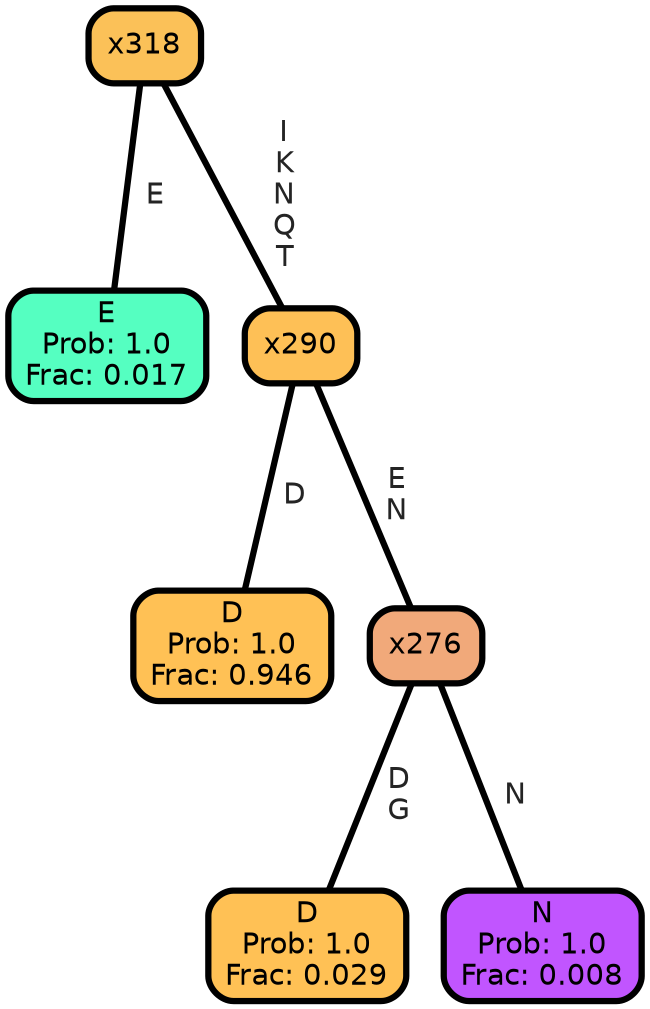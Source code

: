 graph Tree {
node [shape=box, style="filled, rounded",color="black",penwidth="3",fontcolor="black",                 fontname=helvetica] ;
graph [ranksep="0 equally", splines=straight,                 bgcolor=transparent, dpi=200] ;
edge [fontname=helvetica, fontweight=bold,fontcolor=grey14,color=black] ;
0 [label="E
Prob: 1.0
Frac: 0.017", fillcolor="#55ffc1"] ;
1 [label="x318", fillcolor="#fbc158"] ;
2 [label="D
Prob: 1.0
Frac: 0.946", fillcolor="#ffc155"] ;
3 [label="x290", fillcolor="#fec056"] ;
4 [label="D
Prob: 1.0
Frac: 0.029", fillcolor="#ffc155"] ;
5 [label="x276", fillcolor="#f1a97a"] ;
6 [label="N
Prob: 1.0
Frac: 0.008", fillcolor="#c155ff"] ;
1 -- 0 [label=" E",penwidth=3] ;
1 -- 3 [label=" I\n K\n N\n Q\n T",penwidth=3] ;
3 -- 2 [label=" D",penwidth=3] ;
3 -- 5 [label=" E\n N",penwidth=3] ;
5 -- 4 [label=" D\n G",penwidth=3] ;
5 -- 6 [label=" N",penwidth=3] ;
{rank = same;}}